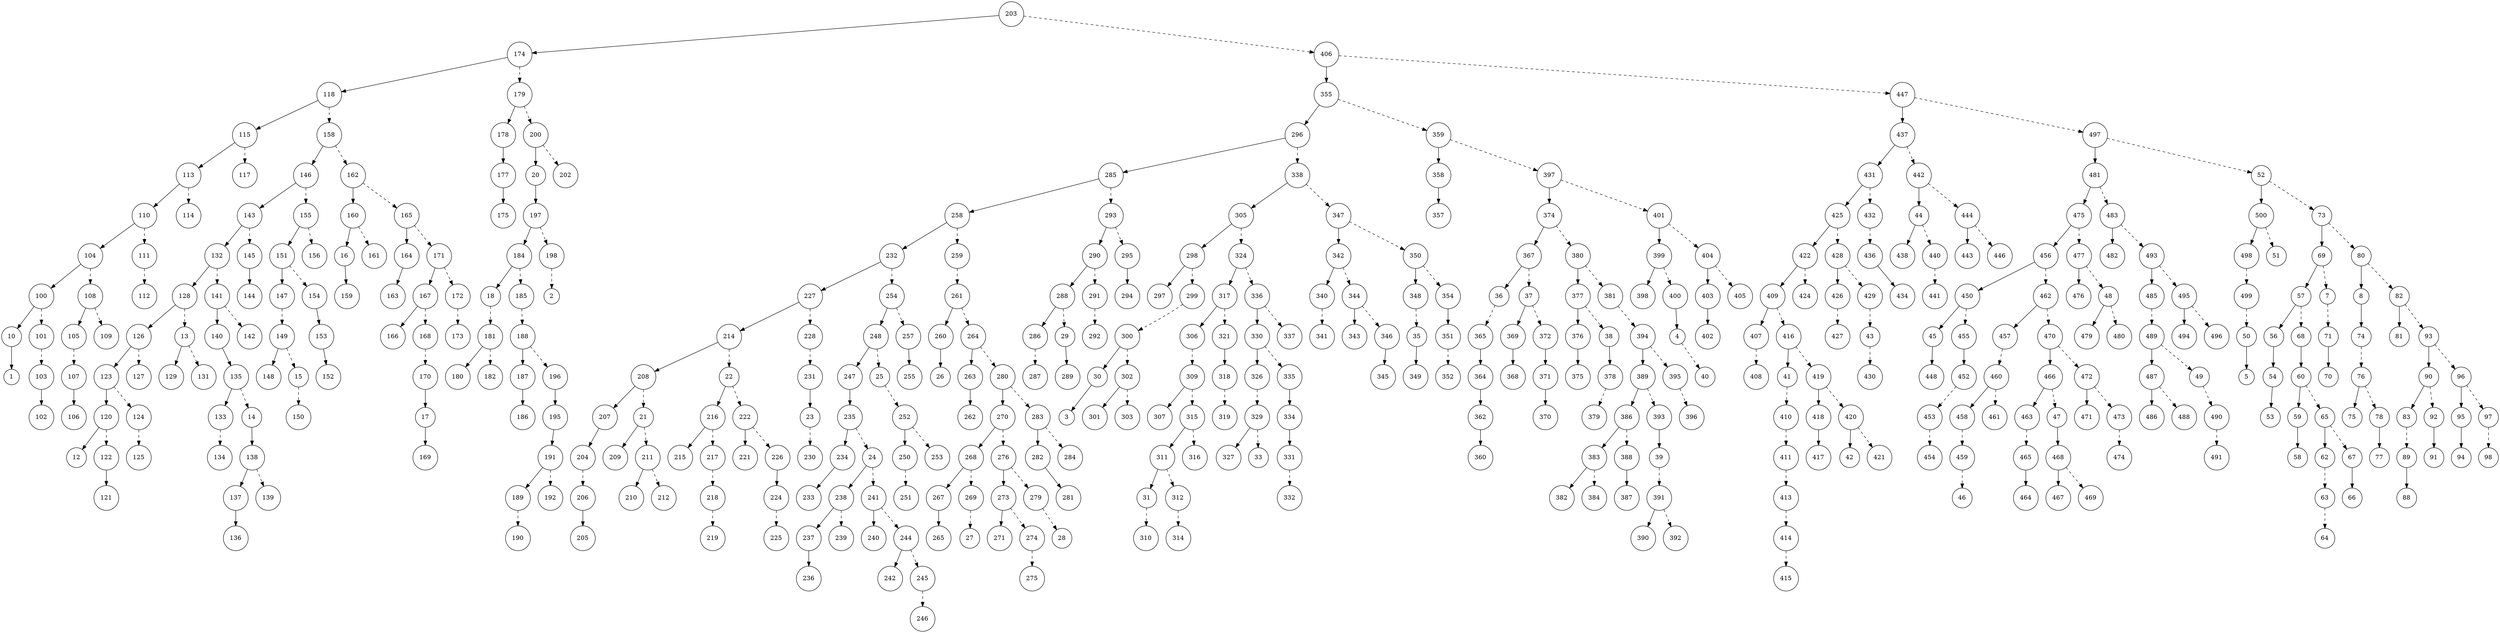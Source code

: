 digraph Tree {
    node [shape=circle];
    "203" -> "174";
    "203" -> "406" [style=dashed];
    "174" -> "118";
    "174" -> "179" [style=dashed];
    "118" -> "115";
    "118" -> "158" [style=dashed];
    "115" -> "113";
    "115" -> "117" [style=dashed];
    "113" -> "110";
    "113" -> "114" [style=dashed];
    "110" -> "104";
    "110" -> "111" [style=dashed];
    "104" -> "100";
    "104" -> "108" [style=dashed];
    "100" -> "10";
    "100" -> "101" [style=dashed];
    "10" -> "1";
    "101" -> "103" [style=dashed];
    "103" -> "102";
    "108" -> "105";
    "108" -> "109" [style=dashed];
    "105" -> "107" [style=dashed];
    "107" -> "106";
    "111" -> "112" [style=dashed];
    "158" -> "146";
    "158" -> "162" [style=dashed];
    "146" -> "143";
    "146" -> "155" [style=dashed];
    "143" -> "132";
    "143" -> "145" [style=dashed];
    "132" -> "128";
    "132" -> "141" [style=dashed];
    "128" -> "126";
    "128" -> "13" [style=dashed];
    "126" -> "123";
    "126" -> "127" [style=dashed];
    "123" -> "120";
    "123" -> "124" [style=dashed];
    "120" -> "12";
    "120" -> "122" [style=dashed];
    "122" -> "121";
    "124" -> "125" [style=dashed];
    "13" -> "129";
    "13" -> "131" [style=dashed];
    "141" -> "140";
    "141" -> "142" [style=dashed];
    "140" -> "135";
    "135" -> "133";
    "135" -> "14" [style=dashed];
    "133" -> "134" [style=dashed];
    "14" -> "138";
    "138" -> "137";
    "138" -> "139" [style=dashed];
    "137" -> "136";
    "145" -> "144";
    "155" -> "151";
    "155" -> "156" [style=dashed];
    "151" -> "147";
    "151" -> "154" [style=dashed];
    "147" -> "149" [style=dashed];
    "149" -> "148";
    "149" -> "15" [style=dashed];
    "15" -> "150" [style=dashed];
    "154" -> "153";
    "153" -> "152";
    "162" -> "160";
    "162" -> "165" [style=dashed];
    "160" -> "16";
    "160" -> "161" [style=dashed];
    "16" -> "159";
    "165" -> "164";
    "165" -> "171" [style=dashed];
    "164" -> "163";
    "171" -> "167";
    "171" -> "172" [style=dashed];
    "167" -> "166";
    "167" -> "168" [style=dashed];
    "168" -> "170" [style=dashed];
    "170" -> "17";
    "17" -> "169";
    "172" -> "173" [style=dashed];
    "179" -> "178";
    "179" -> "200" [style=dashed];
    "178" -> "177";
    "177" -> "175";
    "200" -> "20";
    "200" -> "202" [style=dashed];
    "20" -> "197";
    "197" -> "184";
    "197" -> "198" [style=dashed];
    "184" -> "18";
    "184" -> "185" [style=dashed];
    "18" -> "181" [style=dashed];
    "181" -> "180";
    "181" -> "182" [style=dashed];
    "185" -> "188" [style=dashed];
    "188" -> "187";
    "188" -> "196" [style=dashed];
    "187" -> "186";
    "196" -> "195";
    "195" -> "191";
    "191" -> "189";
    "191" -> "192" [style=dashed];
    "189" -> "190" [style=dashed];
    "198" -> "2" [style=dashed];
    "406" -> "355";
    "406" -> "447" [style=dashed];
    "355" -> "296";
    "355" -> "359" [style=dashed];
    "296" -> "285";
    "296" -> "338" [style=dashed];
    "285" -> "258";
    "285" -> "293" [style=dashed];
    "258" -> "232";
    "258" -> "259" [style=dashed];
    "232" -> "227";
    "232" -> "254" [style=dashed];
    "227" -> "214";
    "227" -> "228" [style=dashed];
    "214" -> "208";
    "214" -> "22" [style=dashed];
    "208" -> "207";
    "208" -> "21" [style=dashed];
    "207" -> "204";
    "204" -> "206" [style=dashed];
    "206" -> "205";
    "21" -> "209";
    "21" -> "211" [style=dashed];
    "211" -> "210";
    "211" -> "212" [style=dashed];
    "22" -> "216";
    "22" -> "222" [style=dashed];
    "216" -> "215";
    "216" -> "217" [style=dashed];
    "217" -> "218" [style=dashed];
    "218" -> "219" [style=dashed];
    "222" -> "221";
    "222" -> "226" [style=dashed];
    "226" -> "224";
    "224" -> "225" [style=dashed];
    "228" -> "231" [style=dashed];
    "231" -> "23";
    "23" -> "230" [style=dashed];
    "254" -> "248";
    "254" -> "257" [style=dashed];
    "248" -> "247";
    "248" -> "25" [style=dashed];
    "247" -> "235";
    "235" -> "234";
    "235" -> "24" [style=dashed];
    "234" -> "233";
    "24" -> "238";
    "24" -> "241" [style=dashed];
    "238" -> "237";
    "238" -> "239" [style=dashed];
    "237" -> "236";
    "241" -> "240";
    "241" -> "244" [style=dashed];
    "244" -> "242";
    "244" -> "245" [style=dashed];
    "245" -> "246" [style=dashed];
    "25" -> "252" [style=dashed];
    "252" -> "250";
    "252" -> "253" [style=dashed];
    "250" -> "251" [style=dashed];
    "257" -> "255";
    "259" -> "261" [style=dashed];
    "261" -> "260";
    "261" -> "264" [style=dashed];
    "260" -> "26";
    "264" -> "263";
    "264" -> "280" [style=dashed];
    "263" -> "262";
    "280" -> "270";
    "280" -> "283" [style=dashed];
    "270" -> "268";
    "270" -> "276" [style=dashed];
    "268" -> "267";
    "268" -> "269" [style=dashed];
    "267" -> "265";
    "269" -> "27" [style=dashed];
    "276" -> "273";
    "276" -> "279" [style=dashed];
    "273" -> "271";
    "273" -> "274" [style=dashed];
    "274" -> "275" [style=dashed];
    "279" -> "28" [style=dashed];
    "283" -> "282";
    "283" -> "284" [style=dashed];
    "282" -> "281";
    "293" -> "290";
    "293" -> "295" [style=dashed];
    "290" -> "288";
    "290" -> "291" [style=dashed];
    "288" -> "286";
    "288" -> "29" [style=dashed];
    "286" -> "287" [style=dashed];
    "29" -> "289";
    "291" -> "292" [style=dashed];
    "295" -> "294";
    "338" -> "305";
    "338" -> "347" [style=dashed];
    "305" -> "298";
    "305" -> "324" [style=dashed];
    "298" -> "297";
    "298" -> "299" [style=dashed];
    "299" -> "300" [style=dashed];
    "300" -> "30";
    "300" -> "302" [style=dashed];
    "30" -> "3";
    "302" -> "301";
    "302" -> "303" [style=dashed];
    "324" -> "317";
    "324" -> "336" [style=dashed];
    "317" -> "306";
    "317" -> "321" [style=dashed];
    "306" -> "309" [style=dashed];
    "309" -> "307";
    "309" -> "315" [style=dashed];
    "315" -> "311";
    "315" -> "316" [style=dashed];
    "311" -> "31";
    "311" -> "312" [style=dashed];
    "31" -> "310" [style=dashed];
    "312" -> "314" [style=dashed];
    "321" -> "318";
    "318" -> "319" [style=dashed];
    "336" -> "330";
    "336" -> "337" [style=dashed];
    "330" -> "326";
    "330" -> "335" [style=dashed];
    "326" -> "329" [style=dashed];
    "329" -> "327";
    "329" -> "33" [style=dashed];
    "335" -> "334";
    "334" -> "331";
    "331" -> "332" [style=dashed];
    "347" -> "342";
    "347" -> "350" [style=dashed];
    "342" -> "340";
    "342" -> "344" [style=dashed];
    "340" -> "341" [style=dashed];
    "344" -> "343";
    "344" -> "346" [style=dashed];
    "346" -> "345";
    "350" -> "348";
    "350" -> "354" [style=dashed];
    "348" -> "35" [style=dashed];
    "35" -> "349";
    "354" -> "351";
    "351" -> "352" [style=dashed];
    "359" -> "358";
    "359" -> "397" [style=dashed];
    "358" -> "357";
    "397" -> "374";
    "397" -> "401" [style=dashed];
    "374" -> "367";
    "374" -> "380" [style=dashed];
    "367" -> "36";
    "367" -> "37" [style=dashed];
    "36" -> "365" [style=dashed];
    "365" -> "364";
    "364" -> "362";
    "362" -> "360";
    "37" -> "369";
    "37" -> "372" [style=dashed];
    "369" -> "368";
    "372" -> "371";
    "371" -> "370";
    "380" -> "377";
    "380" -> "381" [style=dashed];
    "377" -> "376";
    "377" -> "38" [style=dashed];
    "376" -> "375";
    "38" -> "378";
    "378" -> "379" [style=dashed];
    "381" -> "394" [style=dashed];
    "394" -> "389";
    "394" -> "395" [style=dashed];
    "389" -> "386";
    "389" -> "393" [style=dashed];
    "386" -> "383";
    "386" -> "388" [style=dashed];
    "383" -> "382";
    "383" -> "384" [style=dashed];
    "388" -> "387";
    "393" -> "39";
    "39" -> "391" [style=dashed];
    "391" -> "390";
    "391" -> "392" [style=dashed];
    "395" -> "396" [style=dashed];
    "401" -> "399";
    "401" -> "404" [style=dashed];
    "399" -> "398";
    "399" -> "400" [style=dashed];
    "400" -> "4";
    "4" -> "40" [style=dashed];
    "404" -> "403";
    "404" -> "405" [style=dashed];
    "403" -> "402";
    "447" -> "437";
    "447" -> "497" [style=dashed];
    "437" -> "431";
    "437" -> "442" [style=dashed];
    "431" -> "425";
    "431" -> "432" [style=dashed];
    "425" -> "422";
    "425" -> "428" [style=dashed];
    "422" -> "409";
    "422" -> "424" [style=dashed];
    "409" -> "407";
    "409" -> "416" [style=dashed];
    "407" -> "408" [style=dashed];
    "416" -> "41";
    "416" -> "419" [style=dashed];
    "41" -> "410" [style=dashed];
    "410" -> "411" [style=dashed];
    "411" -> "413" [style=dashed];
    "413" -> "414" [style=dashed];
    "414" -> "415" [style=dashed];
    "419" -> "418";
    "419" -> "420" [style=dashed];
    "418" -> "417";
    "420" -> "42";
    "420" -> "421" [style=dashed];
    "428" -> "426";
    "428" -> "429" [style=dashed];
    "426" -> "427" [style=dashed];
    "429" -> "43" [style=dashed];
    "43" -> "430" [style=dashed];
    "432" -> "436" [style=dashed];
    "436" -> "434";
    "442" -> "44";
    "442" -> "444" [style=dashed];
    "44" -> "438";
    "44" -> "440" [style=dashed];
    "440" -> "441" [style=dashed];
    "444" -> "443";
    "444" -> "446" [style=dashed];
    "497" -> "481";
    "497" -> "52" [style=dashed];
    "481" -> "475";
    "481" -> "483" [style=dashed];
    "475" -> "456";
    "475" -> "477" [style=dashed];
    "456" -> "450";
    "456" -> "462" [style=dashed];
    "450" -> "45";
    "450" -> "455" [style=dashed];
    "45" -> "448";
    "455" -> "452";
    "452" -> "453" [style=dashed];
    "453" -> "454" [style=dashed];
    "462" -> "457";
    "462" -> "470" [style=dashed];
    "457" -> "460" [style=dashed];
    "460" -> "458";
    "460" -> "461" [style=dashed];
    "458" -> "459" [style=dashed];
    "459" -> "46" [style=dashed];
    "470" -> "466";
    "470" -> "472" [style=dashed];
    "466" -> "463";
    "466" -> "47" [style=dashed];
    "463" -> "465" [style=dashed];
    "465" -> "464";
    "47" -> "468";
    "468" -> "467";
    "468" -> "469" [style=dashed];
    "472" -> "471";
    "472" -> "473" [style=dashed];
    "473" -> "474" [style=dashed];
    "477" -> "476";
    "477" -> "48" [style=dashed];
    "48" -> "479";
    "48" -> "480" [style=dashed];
    "483" -> "482";
    "483" -> "493" [style=dashed];
    "493" -> "485";
    "493" -> "495" [style=dashed];
    "485" -> "489" [style=dashed];
    "489" -> "487";
    "489" -> "49" [style=dashed];
    "487" -> "486";
    "487" -> "488" [style=dashed];
    "49" -> "490" [style=dashed];
    "490" -> "491" [style=dashed];
    "495" -> "494";
    "495" -> "496" [style=dashed];
    "52" -> "500";
    "52" -> "73" [style=dashed];
    "500" -> "498";
    "500" -> "51" [style=dashed];
    "498" -> "499" [style=dashed];
    "499" -> "50" [style=dashed];
    "50" -> "5";
    "73" -> "69";
    "73" -> "80" [style=dashed];
    "69" -> "57";
    "69" -> "7" [style=dashed];
    "57" -> "56";
    "57" -> "68" [style=dashed];
    "56" -> "54";
    "54" -> "53";
    "68" -> "60";
    "60" -> "59";
    "60" -> "65" [style=dashed];
    "59" -> "58";
    "65" -> "62";
    "65" -> "67" [style=dashed];
    "62" -> "63" [style=dashed];
    "63" -> "64" [style=dashed];
    "67" -> "66";
    "7" -> "71" [style=dashed];
    "71" -> "70";
    "80" -> "8";
    "80" -> "82" [style=dashed];
    "8" -> "74";
    "74" -> "76" [style=dashed];
    "76" -> "75";
    "76" -> "78" [style=dashed];
    "78" -> "77";
    "82" -> "81";
    "82" -> "93" [style=dashed];
    "93" -> "90";
    "93" -> "96" [style=dashed];
    "90" -> "83";
    "90" -> "92" [style=dashed];
    "83" -> "89" [style=dashed];
    "89" -> "88";
    "92" -> "91";
    "96" -> "95";
    "96" -> "97" [style=dashed];
    "95" -> "94";
    "97" -> "98" [style=dashed];
}
